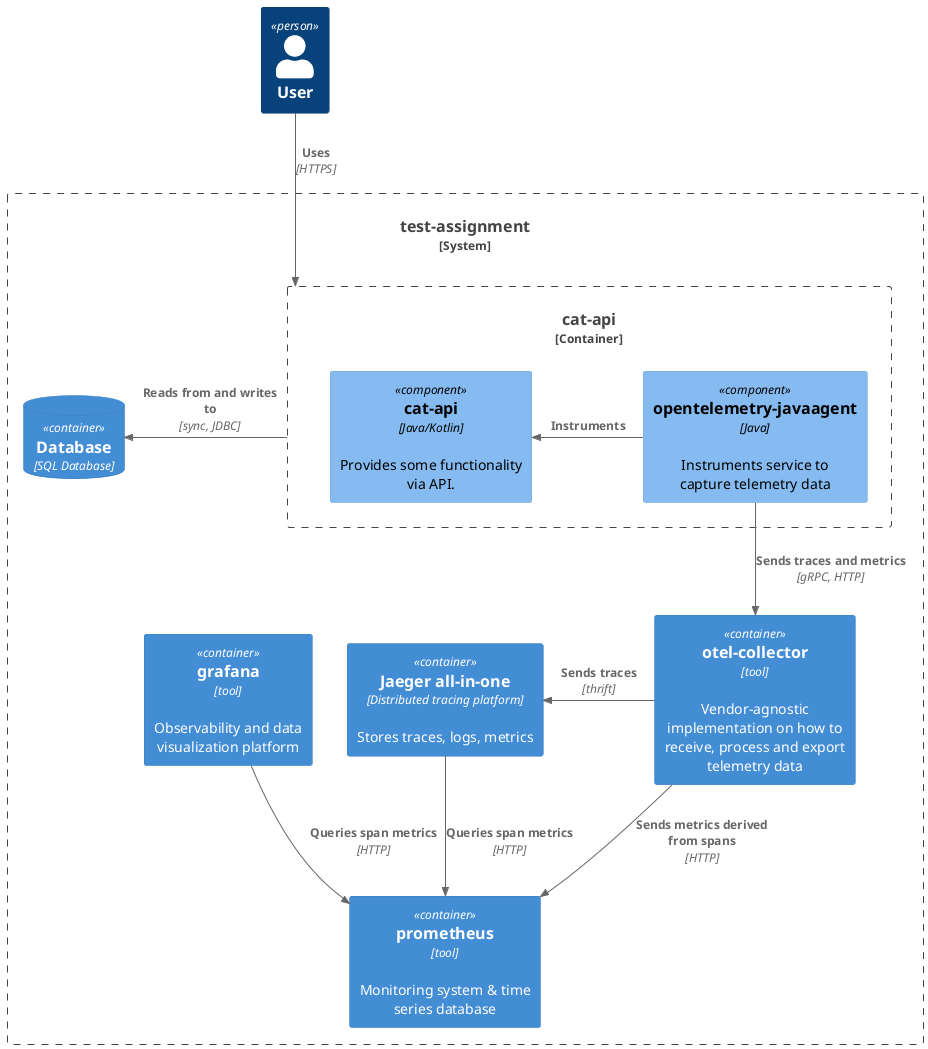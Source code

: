 @startuml

'!includeurl https://raw.githubusercontent.com/RicardoNiepel/C4-PlantUML/master/C4_Container.puml

!include <c4/C4_Container.puml>
!include <c4/C4_Component.puml>

'ref http://plantuml.com/stdlib
!include <office/Users/user.puml>
!include <office/Users/mobile_user.puml>


Person(user, User)

System_Boundary(c1, "test-assignment") {
    Container_Boundary(app, "cat-api") {
        Component(cat_api, "cat-api", "Java/Kotlin", "Provides some functionality via API.")
        Component(javaagent, "opentelemetry-javaagent", "Java", "Instruments service to capture telemetry data")
        Rel_L(javaagent, cat_api, "Instruments")
    }

    ContainerDb(database, "Database", "SQL Database")
    Container(jaeger, "Jaeger all-in-one", "Distributed tracing platform", "Stores traces, logs, metrics")
    Container(grafana, "grafana", "tool", "Observability and data visualization platform")
    Container(prometheus, "prometheus", "tool", "Monitoring system & time series database")
    Container(otel_collector, "otel-collector", "tool", "Vendor-agnostic implementation on how to receive, process and export telemetry data")
}

Rel(user, app, "Uses", "HTTPS")

Rel_Neighbor(app, database, "Reads from and writes to", "sync, JDBC")
Rel(javaagent, otel_collector, "Sends traces and metrics", "gRPC, HTTP")
Rel_L(otel_collector, jaeger, "Sends traces", "thrift")

Rel_D(otel_collector, prometheus, "Sends metrics derived from spans", "HTTP")
Rel(jaeger, prometheus, "Queries span metrics", "HTTP")
Rel(grafana, prometheus, "Queries span metrics", "HTTP")

@enduml
